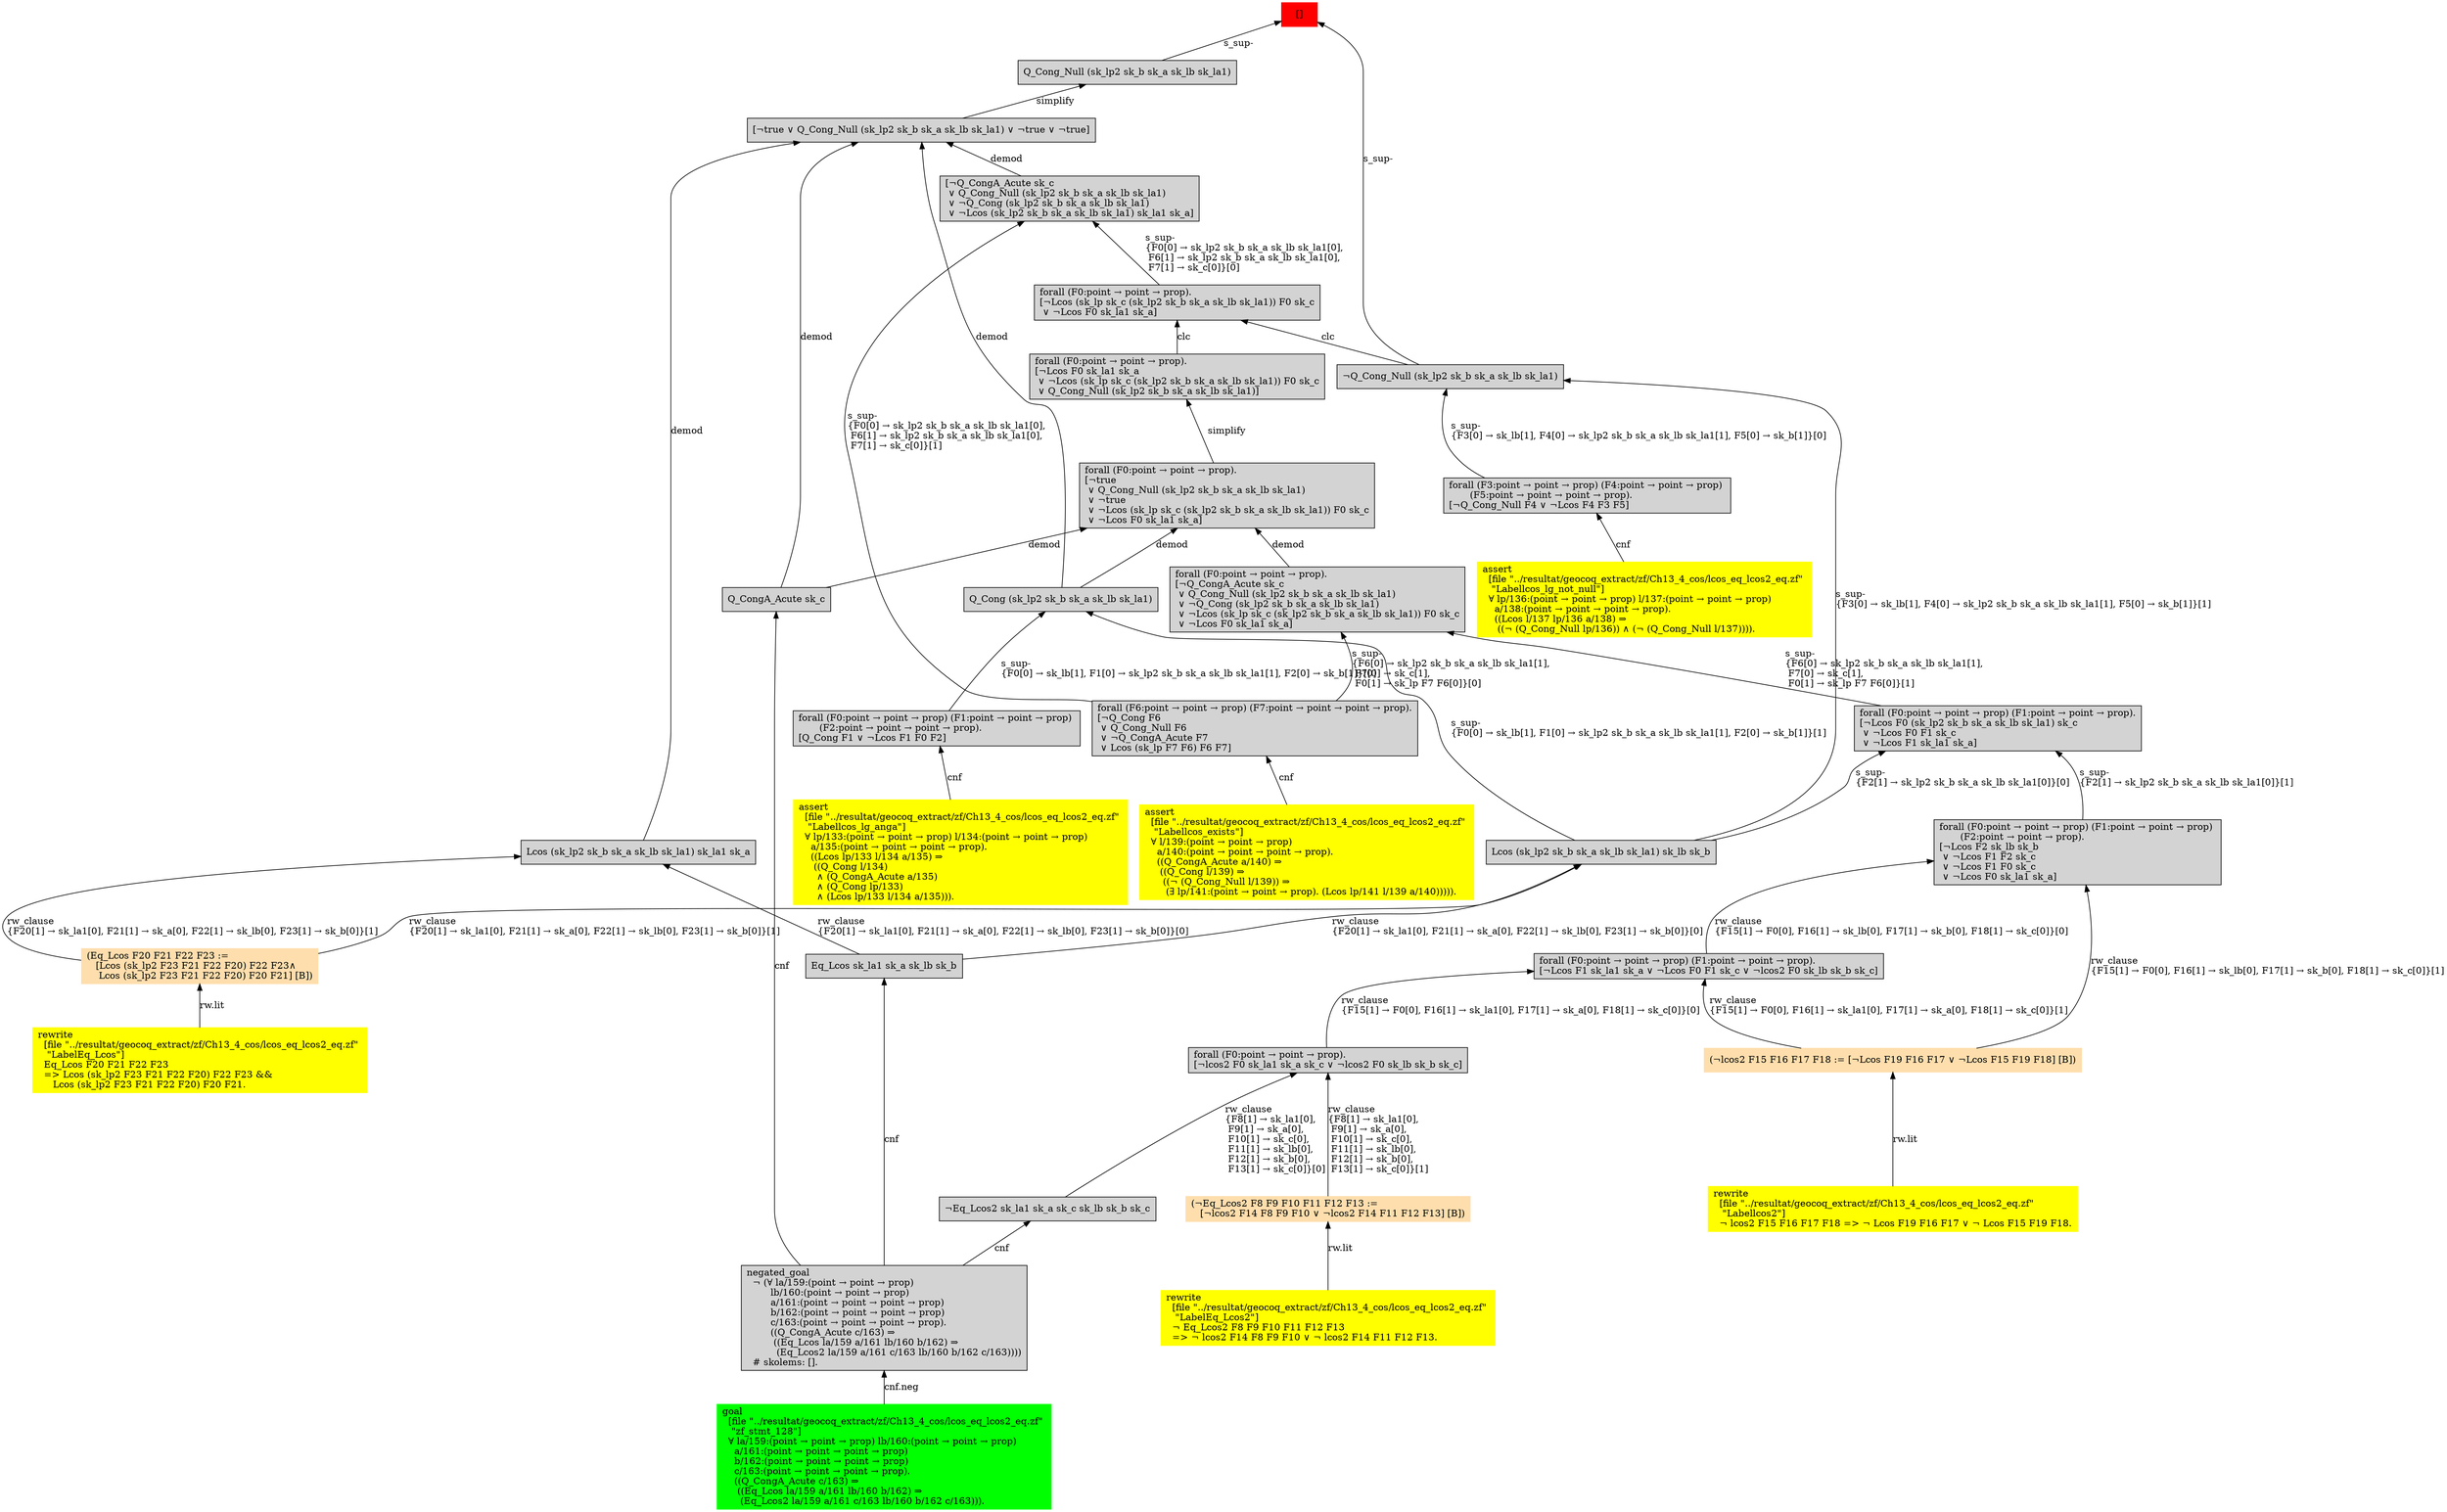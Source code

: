 digraph "unsat_graph" {
  vertex_0 [color=red, label="[]", shape=box, style=filled];
  vertex_0 -> vertex_1 [label="s_sup-\l", dir="back"];
  vertex_1 [shape=box, label="¬Q_Cong_Null (sk_lp2 sk_b sk_a sk_lb sk_la1)\l", style=filled];
  vertex_1 -> vertex_2 [label="s_sup-\l\{F3[0] → sk_lb[1], F4[0] → sk_lp2 sk_b sk_a sk_lb sk_la1[1], F5[0] → sk_b[1]\}[0]\l", dir="back"];
  vertex_2 [shape=box, label="forall (F3:point → point → prop) (F4:point → point → prop) \l       (F5:point → point → point → prop).\l[¬Q_Cong_Null F4 ∨ ¬Lcos F4 F3 F5]\l", style=filled];
  vertex_2 -> vertex_3 [label="cnf", dir="back"];
  vertex_3 [color=yellow, shape=box, label="assert\l  [file \"../resultat/geocoq_extract/zf/Ch13_4_cos/lcos_eq_lcos2_eq.zf\" \l   \"Labellcos_lg_not_null\"]\l  ∀ lp/136:(point → point → prop) l/137:(point → point → prop) \l    a/138:(point → point → point → prop).\l    ((Lcos l/137 lp/136 a/138) ⇒\l     ((¬ (Q_Cong_Null lp/136)) ∧ (¬ (Q_Cong_Null l/137)))).\l", style=filled];
  vertex_1 -> vertex_4 [label="s_sup-\l\{F3[0] → sk_lb[1], F4[0] → sk_lp2 sk_b sk_a sk_lb sk_la1[1], F5[0] → sk_b[1]\}[1]\l", dir="back"];
  vertex_4 [shape=box, label="Lcos (sk_lp2 sk_b sk_a sk_lb sk_la1) sk_lb sk_b\l", style=filled];
  vertex_4 -> vertex_5 [label="rw_clause\l\{F20[1] → sk_la1[0], F21[1] → sk_a[0], F22[1] → sk_lb[0], F23[1] → sk_b[0]\}[1]\l", dir="back"];
  vertex_5 [color=navajowhite, shape=box, label="(Eq_Lcos F20 F21 F22 F23 :=\l   [Lcos (sk_lp2 F23 F21 F22 F20) F22 F23∧\l    Lcos (sk_lp2 F23 F21 F22 F20) F20 F21] [B])\l", style=filled];
  vertex_5 -> vertex_6 [label="rw.lit", dir="back"];
  vertex_6 [color=yellow, shape=box, label="rewrite\l  [file \"../resultat/geocoq_extract/zf/Ch13_4_cos/lcos_eq_lcos2_eq.zf\" \l   \"LabelEq_Lcos\"]\l  Eq_Lcos F20 F21 F22 F23\l  =\> Lcos (sk_lp2 F23 F21 F22 F20) F22 F23 && \l     Lcos (sk_lp2 F23 F21 F22 F20) F20 F21.\l", style=filled];
  vertex_4 -> vertex_7 [label="rw_clause\l\{F20[1] → sk_la1[0], F21[1] → sk_a[0], F22[1] → sk_lb[0], F23[1] → sk_b[0]\}[0]\l", dir="back"];
  vertex_7 [shape=box, label="Eq_Lcos sk_la1 sk_a sk_lb sk_b\l", style=filled];
  vertex_7 -> vertex_8 [label="cnf", dir="back"];
  vertex_8 [shape=box, label="negated_goal\l  ¬ (∀ la/159:(point → point → prop) \l        lb/160:(point → point → prop) \l        a/161:(point → point → point → prop) \l        b/162:(point → point → point → prop) \l        c/163:(point → point → point → prop).\l        ((Q_CongA_Acute c/163) ⇒\l         ((Eq_Lcos la/159 a/161 lb/160 b/162) ⇒\l          (Eq_Lcos2 la/159 a/161 c/163 lb/160 b/162 c/163))))\l  # skolems: [].\l", style=filled];
  vertex_8 -> vertex_9 [label="cnf.neg", dir="back"];
  vertex_9 [color=green, shape=box, label="goal\l  [file \"../resultat/geocoq_extract/zf/Ch13_4_cos/lcos_eq_lcos2_eq.zf\" \l   \"zf_stmt_128\"]\l  ∀ la/159:(point → point → prop) lb/160:(point → point → prop) \l    a/161:(point → point → point → prop) \l    b/162:(point → point → point → prop) \l    c/163:(point → point → point → prop).\l    ((Q_CongA_Acute c/163) ⇒\l     ((Eq_Lcos la/159 a/161 lb/160 b/162) ⇒\l      (Eq_Lcos2 la/159 a/161 c/163 lb/160 b/162 c/163))).\l", style=filled];
  vertex_0 -> vertex_10 [label="s_sup-\l", dir="back"];
  vertex_10 [shape=box, label="Q_Cong_Null (sk_lp2 sk_b sk_a sk_lb sk_la1)\l", style=filled];
  vertex_10 -> vertex_11 [label="simplify", dir="back"];
  vertex_11 [shape=box, label="[¬true ∨ Q_Cong_Null (sk_lp2 sk_b sk_a sk_lb sk_la1) ∨ ¬true ∨ ¬true]\l", style=filled];
  vertex_11 -> vertex_12 [label="demod", dir="back"];
  vertex_12 [shape=box, label="Lcos (sk_lp2 sk_b sk_a sk_lb sk_la1) sk_la1 sk_a\l", style=filled];
  vertex_12 -> vertex_5 [label="rw_clause\l\{F20[1] → sk_la1[0], F21[1] → sk_a[0], F22[1] → sk_lb[0], F23[1] → sk_b[0]\}[1]\l", dir="back"];
  vertex_12 -> vertex_7 [label="rw_clause\l\{F20[1] → sk_la1[0], F21[1] → sk_a[0], F22[1] → sk_lb[0], F23[1] → sk_b[0]\}[0]\l", dir="back"];
  vertex_11 -> vertex_13 [label="demod", dir="back"];
  vertex_13 [shape=box, label="Q_Cong (sk_lp2 sk_b sk_a sk_lb sk_la1)\l", style=filled];
  vertex_13 -> vertex_14 [label="s_sup-\l\{F0[0] → sk_lb[1], F1[0] → sk_lp2 sk_b sk_a sk_lb sk_la1[1], F2[0] → sk_b[1]\}[0]\l", dir="back"];
  vertex_14 [shape=box, label="forall (F0:point → point → prop) (F1:point → point → prop) \l       (F2:point → point → point → prop).\l[Q_Cong F1 ∨ ¬Lcos F1 F0 F2]\l", style=filled];
  vertex_14 -> vertex_15 [label="cnf", dir="back"];
  vertex_15 [color=yellow, shape=box, label="assert\l  [file \"../resultat/geocoq_extract/zf/Ch13_4_cos/lcos_eq_lcos2_eq.zf\" \l   \"Labellcos_lg_anga\"]\l  ∀ lp/133:(point → point → prop) l/134:(point → point → prop) \l    a/135:(point → point → point → prop).\l    ((Lcos lp/133 l/134 a/135) ⇒\l     ((Q_Cong l/134)\l      ∧ (Q_CongA_Acute a/135)\l      ∧ (Q_Cong lp/133)\l      ∧ (Lcos lp/133 l/134 a/135))).\l", style=filled];
  vertex_13 -> vertex_4 [label="s_sup-\l\{F0[0] → sk_lb[1], F1[0] → sk_lp2 sk_b sk_a sk_lb sk_la1[1], F2[0] → sk_b[1]\}[1]\l", dir="back"];
  vertex_11 -> vertex_16 [label="demod", dir="back"];
  vertex_16 [shape=box, label="Q_CongA_Acute sk_c\l", style=filled];
  vertex_16 -> vertex_8 [label="cnf", dir="back"];
  vertex_11 -> vertex_17 [label="demod", dir="back"];
  vertex_17 [shape=box, label="[¬Q_CongA_Acute sk_c\l ∨ Q_Cong_Null (sk_lp2 sk_b sk_a sk_lb sk_la1)\l ∨ ¬Q_Cong (sk_lp2 sk_b sk_a sk_lb sk_la1)\l ∨ ¬Lcos (sk_lp2 sk_b sk_a sk_lb sk_la1) sk_la1 sk_a]\l", style=filled];
  vertex_17 -> vertex_18 [label="s_sup-\l\{F0[0] → sk_lp2 sk_b sk_a sk_lb sk_la1[0], \l F6[1] → sk_lp2 sk_b sk_a sk_lb sk_la1[0], \l F7[1] → sk_c[0]\}[0]\l", dir="back"];
  vertex_18 [shape=box, label="forall (F0:point → point → prop).\l[¬Lcos (sk_lp sk_c (sk_lp2 sk_b sk_a sk_lb sk_la1)) F0 sk_c\l ∨ ¬Lcos F0 sk_la1 sk_a]\l", style=filled];
  vertex_18 -> vertex_1 [label="clc", dir="back"];
  vertex_18 -> vertex_19 [label="clc", dir="back"];
  vertex_19 [shape=box, label="forall (F0:point → point → prop).\l[¬Lcos F0 sk_la1 sk_a\l ∨ ¬Lcos (sk_lp sk_c (sk_lp2 sk_b sk_a sk_lb sk_la1)) F0 sk_c\l ∨ Q_Cong_Null (sk_lp2 sk_b sk_a sk_lb sk_la1)]\l", style=filled];
  vertex_19 -> vertex_20 [label="simplify", dir="back"];
  vertex_20 [shape=box, label="forall (F0:point → point → prop).\l[¬true\l ∨ Q_Cong_Null (sk_lp2 sk_b sk_a sk_lb sk_la1)\l ∨ ¬true\l ∨ ¬Lcos (sk_lp sk_c (sk_lp2 sk_b sk_a sk_lb sk_la1)) F0 sk_c\l ∨ ¬Lcos F0 sk_la1 sk_a]\l", style=filled];
  vertex_20 -> vertex_13 [label="demod", dir="back"];
  vertex_20 -> vertex_16 [label="demod", dir="back"];
  vertex_20 -> vertex_21 [label="demod", dir="back"];
  vertex_21 [shape=box, label="forall (F0:point → point → prop).\l[¬Q_CongA_Acute sk_c\l ∨ Q_Cong_Null (sk_lp2 sk_b sk_a sk_lb sk_la1)\l ∨ ¬Q_Cong (sk_lp2 sk_b sk_a sk_lb sk_la1)\l ∨ ¬Lcos (sk_lp sk_c (sk_lp2 sk_b sk_a sk_lb sk_la1)) F0 sk_c\l ∨ ¬Lcos F0 sk_la1 sk_a]\l", style=filled];
  vertex_21 -> vertex_22 [label="s_sup-\l\{F6[0] → sk_lp2 sk_b sk_a sk_lb sk_la1[1], \l F7[0] → sk_c[1], \l F0[1] → sk_lp F7 F6[0]\}[1]\l", dir="back"];
  vertex_22 [shape=box, label="forall (F0:point → point → prop) (F1:point → point → prop).\l[¬Lcos F0 (sk_lp2 sk_b sk_a sk_lb sk_la1) sk_c\l ∨ ¬Lcos F0 F1 sk_c\l ∨ ¬Lcos F1 sk_la1 sk_a]\l", style=filled];
  vertex_22 -> vertex_23 [label="s_sup-\l\{F2[1] → sk_lp2 sk_b sk_a sk_lb sk_la1[0]\}[1]\l", dir="back"];
  vertex_23 [shape=box, label="forall (F0:point → point → prop) (F1:point → point → prop) \l       (F2:point → point → prop).\l[¬Lcos F2 sk_lb sk_b\l ∨ ¬Lcos F1 F2 sk_c\l ∨ ¬Lcos F1 F0 sk_c\l ∨ ¬Lcos F0 sk_la1 sk_a]\l", style=filled];
  vertex_23 -> vertex_24 [label="rw_clause\l\{F15[1] → F0[0], F16[1] → sk_lb[0], F17[1] → sk_b[0], F18[1] → sk_c[0]\}[1]\l", dir="back"];
  vertex_24 [color=navajowhite, shape=box, label="(¬lcos2 F15 F16 F17 F18 := [¬Lcos F19 F16 F17 ∨ ¬Lcos F15 F19 F18] [B])\l", style=filled];
  vertex_24 -> vertex_25 [label="rw.lit", dir="back"];
  vertex_25 [color=yellow, shape=box, label="rewrite\l  [file \"../resultat/geocoq_extract/zf/Ch13_4_cos/lcos_eq_lcos2_eq.zf\" \l   \"Labellcos2\"]\l  ¬ lcos2 F15 F16 F17 F18 =\> ¬ Lcos F19 F16 F17 ∨ ¬ Lcos F15 F19 F18.\l", style=filled];
  vertex_23 -> vertex_26 [label="rw_clause\l\{F15[1] → F0[0], F16[1] → sk_lb[0], F17[1] → sk_b[0], F18[1] → sk_c[0]\}[0]\l", dir="back"];
  vertex_26 [shape=box, label="forall (F0:point → point → prop) (F1:point → point → prop).\l[¬Lcos F1 sk_la1 sk_a ∨ ¬Lcos F0 F1 sk_c ∨ ¬lcos2 F0 sk_lb sk_b sk_c]\l", style=filled];
  vertex_26 -> vertex_24 [label="rw_clause\l\{F15[1] → F0[0], F16[1] → sk_la1[0], F17[1] → sk_a[0], F18[1] → sk_c[0]\}[1]\l", dir="back"];
  vertex_26 -> vertex_27 [label="rw_clause\l\{F15[1] → F0[0], F16[1] → sk_la1[0], F17[1] → sk_a[0], F18[1] → sk_c[0]\}[0]\l", dir="back"];
  vertex_27 [shape=box, label="forall (F0:point → point → prop).\l[¬lcos2 F0 sk_la1 sk_a sk_c ∨ ¬lcos2 F0 sk_lb sk_b sk_c]\l", style=filled];
  vertex_27 -> vertex_28 [label="rw_clause\l\{F8[1] → sk_la1[0], \l F9[1] → sk_a[0], \l F10[1] → sk_c[0], \l F11[1] → sk_lb[0], \l F12[1] → sk_b[0], \l F13[1] → sk_c[0]\}[1]\l", dir="back"];
  vertex_28 [color=navajowhite, shape=box, label="(¬Eq_Lcos2 F8 F9 F10 F11 F12 F13 :=\l   [¬lcos2 F14 F8 F9 F10 ∨ ¬lcos2 F14 F11 F12 F13] [B])\l", style=filled];
  vertex_28 -> vertex_29 [label="rw.lit", dir="back"];
  vertex_29 [color=yellow, shape=box, label="rewrite\l  [file \"../resultat/geocoq_extract/zf/Ch13_4_cos/lcos_eq_lcos2_eq.zf\" \l   \"LabelEq_Lcos2\"]\l  ¬ Eq_Lcos2 F8 F9 F10 F11 F12 F13\l  =\> ¬ lcos2 F14 F8 F9 F10 ∨ ¬ lcos2 F14 F11 F12 F13.\l", style=filled];
  vertex_27 -> vertex_30 [label="rw_clause\l\{F8[1] → sk_la1[0], \l F9[1] → sk_a[0], \l F10[1] → sk_c[0], \l F11[1] → sk_lb[0], \l F12[1] → sk_b[0], \l F13[1] → sk_c[0]\}[0]\l", dir="back"];
  vertex_30 [shape=box, label="¬Eq_Lcos2 sk_la1 sk_a sk_c sk_lb sk_b sk_c\l", style=filled];
  vertex_30 -> vertex_8 [label="cnf", dir="back"];
  vertex_22 -> vertex_4 [label="s_sup-\l\{F2[1] → sk_lp2 sk_b sk_a sk_lb sk_la1[0]\}[0]\l", dir="back"];
  vertex_21 -> vertex_31 [label="s_sup-\l\{F6[0] → sk_lp2 sk_b sk_a sk_lb sk_la1[1], \l F7[0] → sk_c[1], \l F0[1] → sk_lp F7 F6[0]\}[0]\l", dir="back"];
  vertex_31 [shape=box, label="forall (F6:point → point → prop) (F7:point → point → point → prop).\l[¬Q_Cong F6\l ∨ Q_Cong_Null F6\l ∨ ¬Q_CongA_Acute F7\l ∨ Lcos (sk_lp F7 F6) F6 F7]\l", style=filled];
  vertex_31 -> vertex_32 [label="cnf", dir="back"];
  vertex_32 [color=yellow, shape=box, label="assert\l  [file \"../resultat/geocoq_extract/zf/Ch13_4_cos/lcos_eq_lcos2_eq.zf\" \l   \"Labellcos_exists\"]\l  ∀ l/139:(point → point → prop) \l    a/140:(point → point → point → prop).\l    ((Q_CongA_Acute a/140) ⇒\l     ((Q_Cong l/139) ⇒\l      ((¬ (Q_Cong_Null l/139)) ⇒\l       (∃ lp/141:(point → point → prop). (Lcos lp/141 l/139 a/140))))).\l", style=filled];
  vertex_17 -> vertex_31 [label="s_sup-\l\{F0[0] → sk_lp2 sk_b sk_a sk_lb sk_la1[0], \l F6[1] → sk_lp2 sk_b sk_a sk_lb sk_la1[0], \l F7[1] → sk_c[0]\}[1]\l", dir="back"];
  }


